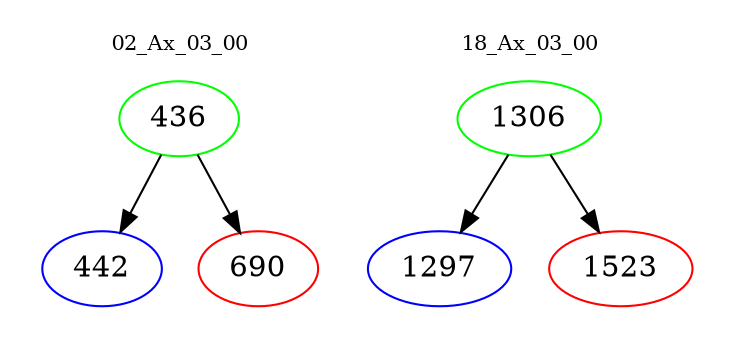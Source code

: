 digraph{
subgraph cluster_0 {
color = white
label = "02_Ax_03_00";
fontsize=10;
T0_436 [label="436", color="green"]
T0_436 -> T0_442 [color="black"]
T0_442 [label="442", color="blue"]
T0_436 -> T0_690 [color="black"]
T0_690 [label="690", color="red"]
}
subgraph cluster_1 {
color = white
label = "18_Ax_03_00";
fontsize=10;
T1_1306 [label="1306", color="green"]
T1_1306 -> T1_1297 [color="black"]
T1_1297 [label="1297", color="blue"]
T1_1306 -> T1_1523 [color="black"]
T1_1523 [label="1523", color="red"]
}
}
